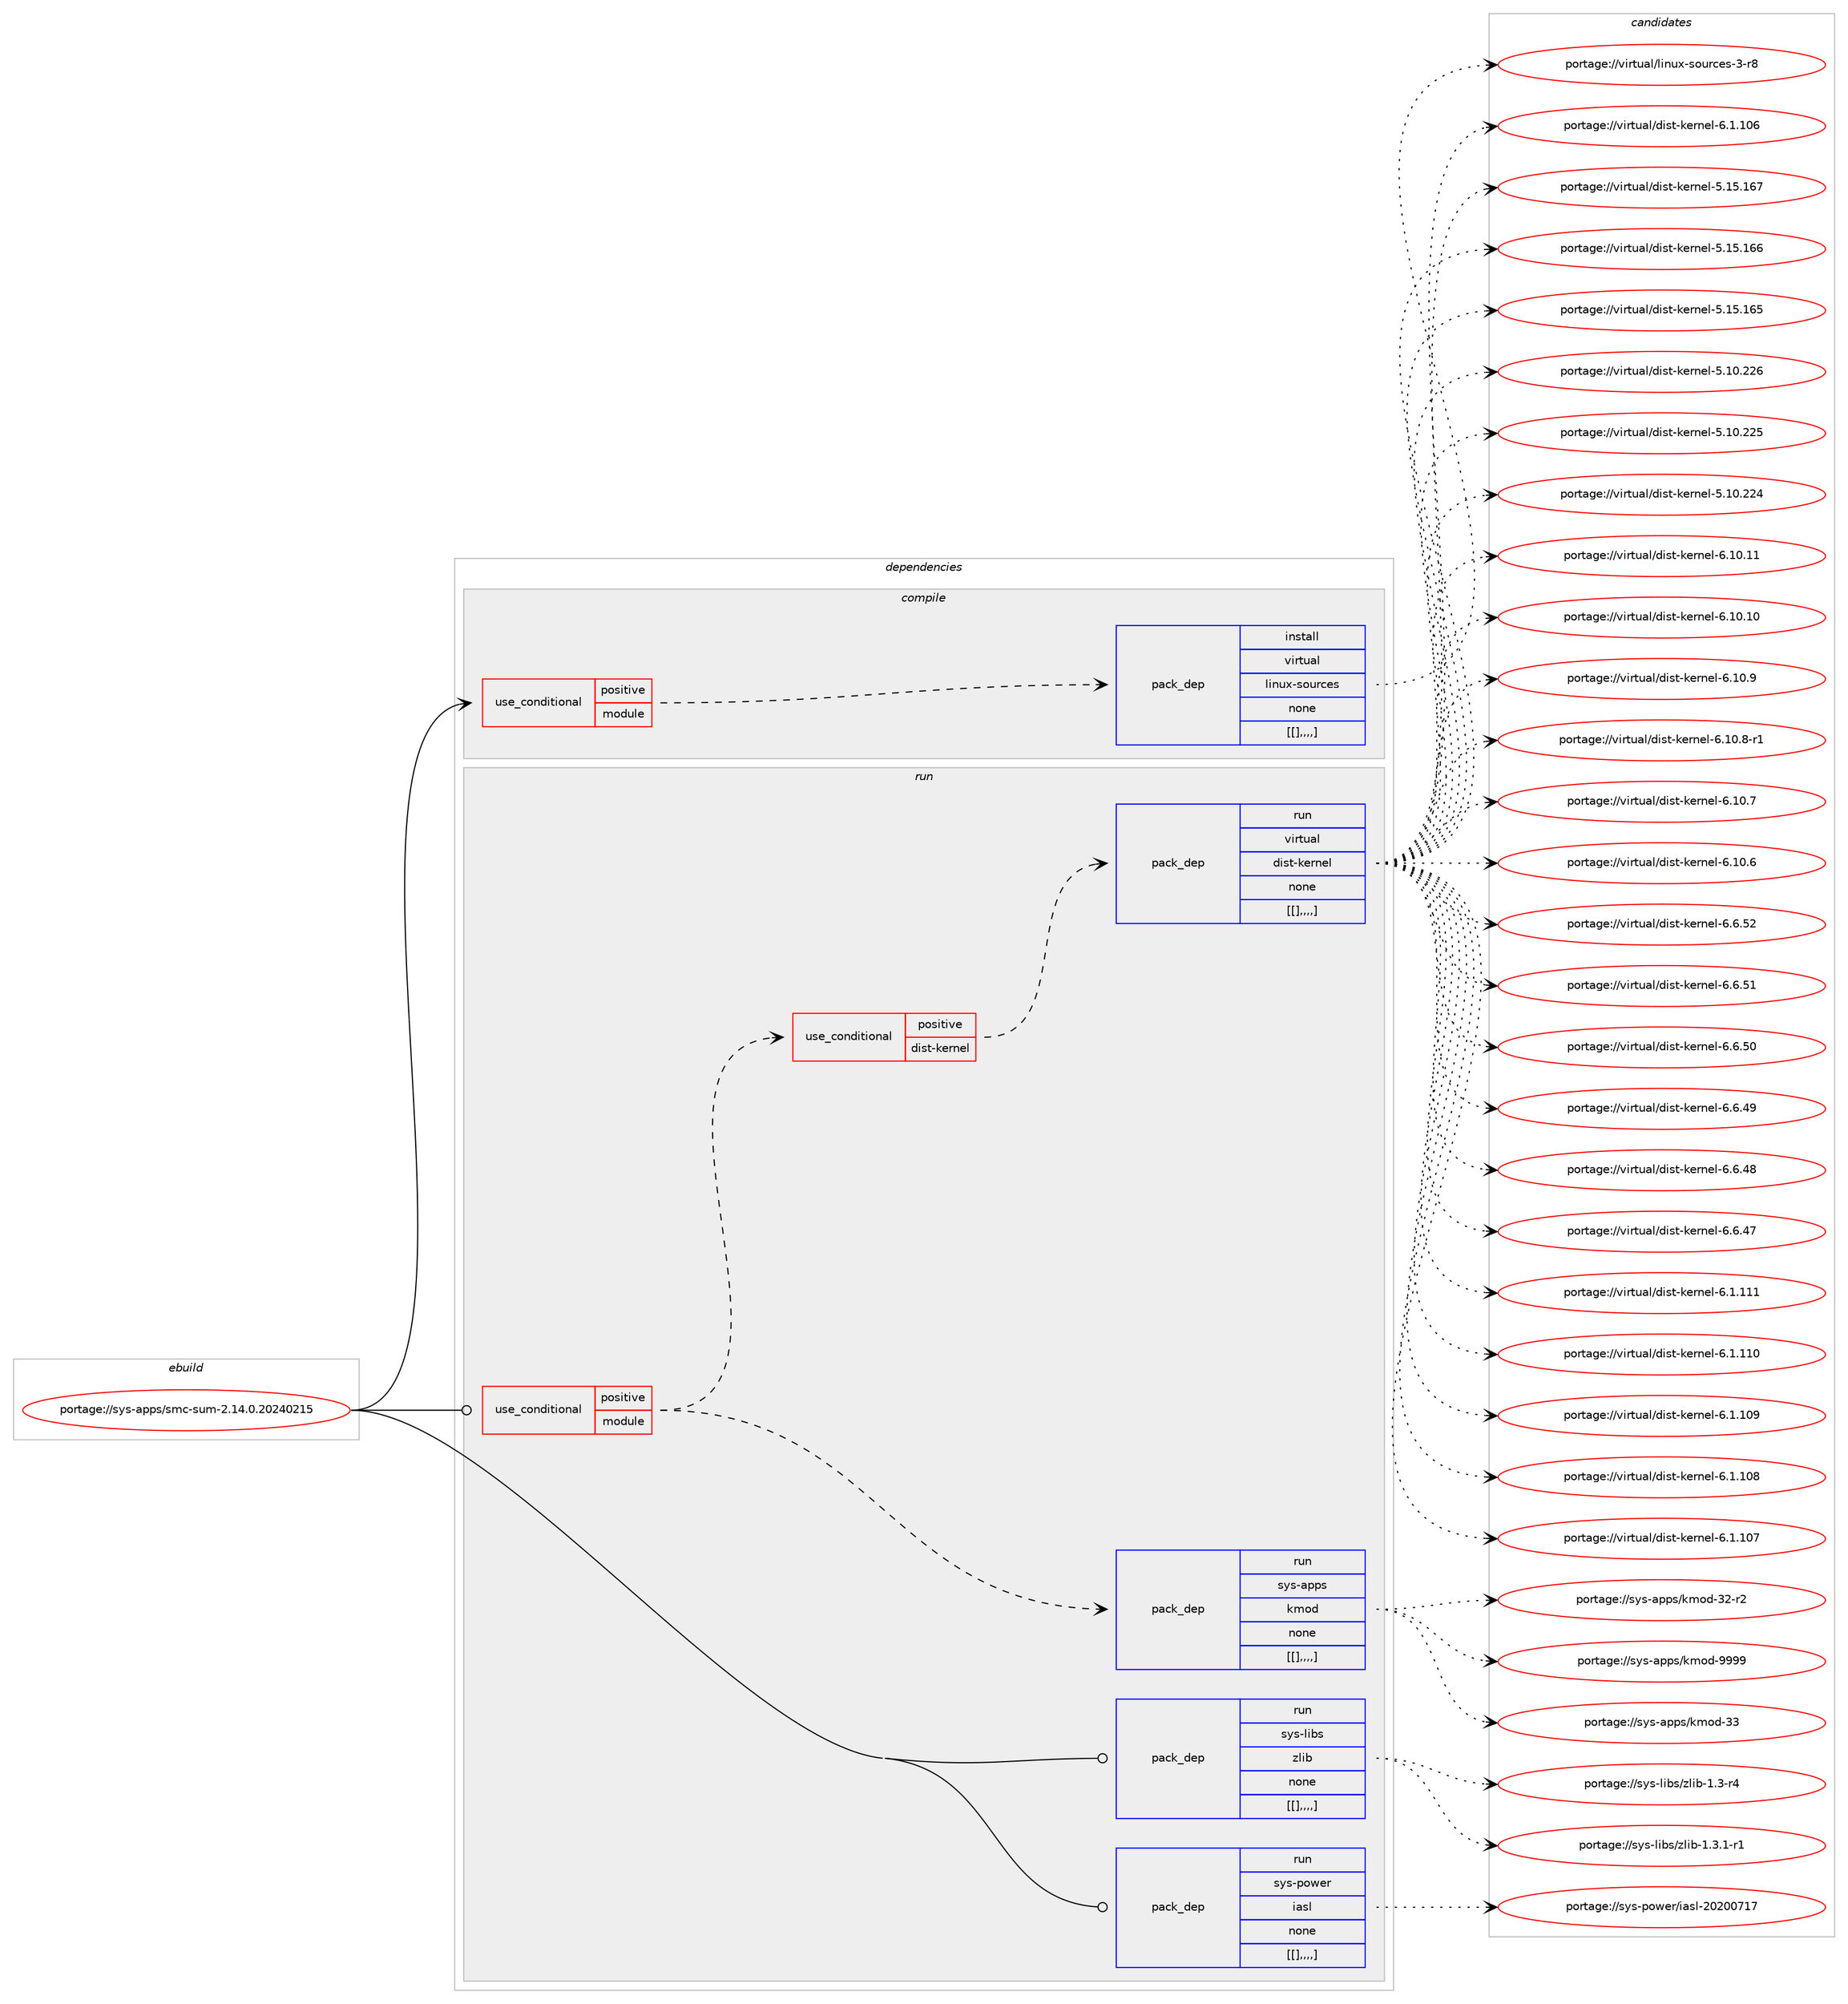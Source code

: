 digraph prolog {

# *************
# Graph options
# *************

newrank=true;
concentrate=true;
compound=true;
graph [rankdir=LR,fontname=Helvetica,fontsize=10,ranksep=1.5];#, ranksep=2.5, nodesep=0.2];
edge  [arrowhead=vee];
node  [fontname=Helvetica,fontsize=10];

# **********
# The ebuild
# **********

subgraph cluster_leftcol {
color=gray;
label=<<i>ebuild</i>>;
id [label="portage://sys-apps/smc-sum-2.14.0.20240215", color=red, width=4, href="../sys-apps/smc-sum-2.14.0.20240215.svg"];
}

# ****************
# The dependencies
# ****************

subgraph cluster_midcol {
color=gray;
label=<<i>dependencies</i>>;
subgraph cluster_compile {
fillcolor="#eeeeee";
style=filled;
label=<<i>compile</i>>;
subgraph cond115887 {
dependency433565 [label=<<TABLE BORDER="0" CELLBORDER="1" CELLSPACING="0" CELLPADDING="4"><TR><TD ROWSPAN="3" CELLPADDING="10">use_conditional</TD></TR><TR><TD>positive</TD></TR><TR><TD>module</TD></TR></TABLE>>, shape=none, color=red];
subgraph pack314734 {
dependency433566 [label=<<TABLE BORDER="0" CELLBORDER="1" CELLSPACING="0" CELLPADDING="4" WIDTH="220"><TR><TD ROWSPAN="6" CELLPADDING="30">pack_dep</TD></TR><TR><TD WIDTH="110">install</TD></TR><TR><TD>virtual</TD></TR><TR><TD>linux-sources</TD></TR><TR><TD>none</TD></TR><TR><TD>[[],,,,]</TD></TR></TABLE>>, shape=none, color=blue];
}
dependency433565:e -> dependency433566:w [weight=20,style="dashed",arrowhead="vee"];
}
id:e -> dependency433565:w [weight=20,style="solid",arrowhead="vee"];
}
subgraph cluster_compileandrun {
fillcolor="#eeeeee";
style=filled;
label=<<i>compile and run</i>>;
}
subgraph cluster_run {
fillcolor="#eeeeee";
style=filled;
label=<<i>run</i>>;
subgraph cond115888 {
dependency433567 [label=<<TABLE BORDER="0" CELLBORDER="1" CELLSPACING="0" CELLPADDING="4"><TR><TD ROWSPAN="3" CELLPADDING="10">use_conditional</TD></TR><TR><TD>positive</TD></TR><TR><TD>module</TD></TR></TABLE>>, shape=none, color=red];
subgraph pack314735 {
dependency433568 [label=<<TABLE BORDER="0" CELLBORDER="1" CELLSPACING="0" CELLPADDING="4" WIDTH="220"><TR><TD ROWSPAN="6" CELLPADDING="30">pack_dep</TD></TR><TR><TD WIDTH="110">run</TD></TR><TR><TD>sys-apps</TD></TR><TR><TD>kmod</TD></TR><TR><TD>none</TD></TR><TR><TD>[[],,,,]</TD></TR></TABLE>>, shape=none, color=blue];
}
dependency433567:e -> dependency433568:w [weight=20,style="dashed",arrowhead="vee"];
subgraph cond115889 {
dependency433569 [label=<<TABLE BORDER="0" CELLBORDER="1" CELLSPACING="0" CELLPADDING="4"><TR><TD ROWSPAN="3" CELLPADDING="10">use_conditional</TD></TR><TR><TD>positive</TD></TR><TR><TD>dist-kernel</TD></TR></TABLE>>, shape=none, color=red];
subgraph pack314736 {
dependency433570 [label=<<TABLE BORDER="0" CELLBORDER="1" CELLSPACING="0" CELLPADDING="4" WIDTH="220"><TR><TD ROWSPAN="6" CELLPADDING="30">pack_dep</TD></TR><TR><TD WIDTH="110">run</TD></TR><TR><TD>virtual</TD></TR><TR><TD>dist-kernel</TD></TR><TR><TD>none</TD></TR><TR><TD>[[],,,,]</TD></TR></TABLE>>, shape=none, color=blue];
}
dependency433569:e -> dependency433570:w [weight=20,style="dashed",arrowhead="vee"];
}
dependency433567:e -> dependency433569:w [weight=20,style="dashed",arrowhead="vee"];
}
id:e -> dependency433567:w [weight=20,style="solid",arrowhead="odot"];
subgraph pack314737 {
dependency433571 [label=<<TABLE BORDER="0" CELLBORDER="1" CELLSPACING="0" CELLPADDING="4" WIDTH="220"><TR><TD ROWSPAN="6" CELLPADDING="30">pack_dep</TD></TR><TR><TD WIDTH="110">run</TD></TR><TR><TD>sys-libs</TD></TR><TR><TD>zlib</TD></TR><TR><TD>none</TD></TR><TR><TD>[[],,,,]</TD></TR></TABLE>>, shape=none, color=blue];
}
id:e -> dependency433571:w [weight=20,style="solid",arrowhead="odot"];
subgraph pack314738 {
dependency433572 [label=<<TABLE BORDER="0" CELLBORDER="1" CELLSPACING="0" CELLPADDING="4" WIDTH="220"><TR><TD ROWSPAN="6" CELLPADDING="30">pack_dep</TD></TR><TR><TD WIDTH="110">run</TD></TR><TR><TD>sys-power</TD></TR><TR><TD>iasl</TD></TR><TR><TD>none</TD></TR><TR><TD>[[],,,,]</TD></TR></TABLE>>, shape=none, color=blue];
}
id:e -> dependency433572:w [weight=20,style="solid",arrowhead="odot"];
}
}

# **************
# The candidates
# **************

subgraph cluster_choices {
rank=same;
color=gray;
label=<<i>candidates</i>>;

subgraph choice314734 {
color=black;
nodesep=1;
choice1181051141161179710847108105110117120451151111171149910111545514511456 [label="portage://virtual/linux-sources-3-r8", color=red, width=4,href="../virtual/linux-sources-3-r8.svg"];
dependency433566:e -> choice1181051141161179710847108105110117120451151111171149910111545514511456:w [style=dotted,weight="100"];
}
subgraph choice314735 {
color=black;
nodesep=1;
choice1151211154597112112115471071091111004557575757 [label="portage://sys-apps/kmod-9999", color=red, width=4,href="../sys-apps/kmod-9999.svg"];
choice115121115459711211211547107109111100455151 [label="portage://sys-apps/kmod-33", color=red, width=4,href="../sys-apps/kmod-33.svg"];
choice1151211154597112112115471071091111004551504511450 [label="portage://sys-apps/kmod-32-r2", color=red, width=4,href="../sys-apps/kmod-32-r2.svg"];
dependency433568:e -> choice1151211154597112112115471071091111004557575757:w [style=dotted,weight="100"];
dependency433568:e -> choice115121115459711211211547107109111100455151:w [style=dotted,weight="100"];
dependency433568:e -> choice1151211154597112112115471071091111004551504511450:w [style=dotted,weight="100"];
}
subgraph choice314736 {
color=black;
nodesep=1;
choice1181051141161179710847100105115116451071011141101011084554464948464949 [label="portage://virtual/dist-kernel-6.10.11", color=red, width=4,href="../virtual/dist-kernel-6.10.11.svg"];
choice1181051141161179710847100105115116451071011141101011084554464948464948 [label="portage://virtual/dist-kernel-6.10.10", color=red, width=4,href="../virtual/dist-kernel-6.10.10.svg"];
choice11810511411611797108471001051151164510710111411010110845544649484657 [label="portage://virtual/dist-kernel-6.10.9", color=red, width=4,href="../virtual/dist-kernel-6.10.9.svg"];
choice118105114116117971084710010511511645107101114110101108455446494846564511449 [label="portage://virtual/dist-kernel-6.10.8-r1", color=red, width=4,href="../virtual/dist-kernel-6.10.8-r1.svg"];
choice11810511411611797108471001051151164510710111411010110845544649484655 [label="portage://virtual/dist-kernel-6.10.7", color=red, width=4,href="../virtual/dist-kernel-6.10.7.svg"];
choice11810511411611797108471001051151164510710111411010110845544649484654 [label="portage://virtual/dist-kernel-6.10.6", color=red, width=4,href="../virtual/dist-kernel-6.10.6.svg"];
choice11810511411611797108471001051151164510710111411010110845544654465350 [label="portage://virtual/dist-kernel-6.6.52", color=red, width=4,href="../virtual/dist-kernel-6.6.52.svg"];
choice11810511411611797108471001051151164510710111411010110845544654465349 [label="portage://virtual/dist-kernel-6.6.51", color=red, width=4,href="../virtual/dist-kernel-6.6.51.svg"];
choice11810511411611797108471001051151164510710111411010110845544654465348 [label="portage://virtual/dist-kernel-6.6.50", color=red, width=4,href="../virtual/dist-kernel-6.6.50.svg"];
choice11810511411611797108471001051151164510710111411010110845544654465257 [label="portage://virtual/dist-kernel-6.6.49", color=red, width=4,href="../virtual/dist-kernel-6.6.49.svg"];
choice11810511411611797108471001051151164510710111411010110845544654465256 [label="portage://virtual/dist-kernel-6.6.48", color=red, width=4,href="../virtual/dist-kernel-6.6.48.svg"];
choice11810511411611797108471001051151164510710111411010110845544654465255 [label="portage://virtual/dist-kernel-6.6.47", color=red, width=4,href="../virtual/dist-kernel-6.6.47.svg"];
choice1181051141161179710847100105115116451071011141101011084554464946494949 [label="portage://virtual/dist-kernel-6.1.111", color=red, width=4,href="../virtual/dist-kernel-6.1.111.svg"];
choice1181051141161179710847100105115116451071011141101011084554464946494948 [label="portage://virtual/dist-kernel-6.1.110", color=red, width=4,href="../virtual/dist-kernel-6.1.110.svg"];
choice1181051141161179710847100105115116451071011141101011084554464946494857 [label="portage://virtual/dist-kernel-6.1.109", color=red, width=4,href="../virtual/dist-kernel-6.1.109.svg"];
choice1181051141161179710847100105115116451071011141101011084554464946494856 [label="portage://virtual/dist-kernel-6.1.108", color=red, width=4,href="../virtual/dist-kernel-6.1.108.svg"];
choice1181051141161179710847100105115116451071011141101011084554464946494855 [label="portage://virtual/dist-kernel-6.1.107", color=red, width=4,href="../virtual/dist-kernel-6.1.107.svg"];
choice1181051141161179710847100105115116451071011141101011084554464946494854 [label="portage://virtual/dist-kernel-6.1.106", color=red, width=4,href="../virtual/dist-kernel-6.1.106.svg"];
choice118105114116117971084710010511511645107101114110101108455346495346495455 [label="portage://virtual/dist-kernel-5.15.167", color=red, width=4,href="../virtual/dist-kernel-5.15.167.svg"];
choice118105114116117971084710010511511645107101114110101108455346495346495454 [label="portage://virtual/dist-kernel-5.15.166", color=red, width=4,href="../virtual/dist-kernel-5.15.166.svg"];
choice118105114116117971084710010511511645107101114110101108455346495346495453 [label="portage://virtual/dist-kernel-5.15.165", color=red, width=4,href="../virtual/dist-kernel-5.15.165.svg"];
choice118105114116117971084710010511511645107101114110101108455346494846505054 [label="portage://virtual/dist-kernel-5.10.226", color=red, width=4,href="../virtual/dist-kernel-5.10.226.svg"];
choice118105114116117971084710010511511645107101114110101108455346494846505053 [label="portage://virtual/dist-kernel-5.10.225", color=red, width=4,href="../virtual/dist-kernel-5.10.225.svg"];
choice118105114116117971084710010511511645107101114110101108455346494846505052 [label="portage://virtual/dist-kernel-5.10.224", color=red, width=4,href="../virtual/dist-kernel-5.10.224.svg"];
dependency433570:e -> choice1181051141161179710847100105115116451071011141101011084554464948464949:w [style=dotted,weight="100"];
dependency433570:e -> choice1181051141161179710847100105115116451071011141101011084554464948464948:w [style=dotted,weight="100"];
dependency433570:e -> choice11810511411611797108471001051151164510710111411010110845544649484657:w [style=dotted,weight="100"];
dependency433570:e -> choice118105114116117971084710010511511645107101114110101108455446494846564511449:w [style=dotted,weight="100"];
dependency433570:e -> choice11810511411611797108471001051151164510710111411010110845544649484655:w [style=dotted,weight="100"];
dependency433570:e -> choice11810511411611797108471001051151164510710111411010110845544649484654:w [style=dotted,weight="100"];
dependency433570:e -> choice11810511411611797108471001051151164510710111411010110845544654465350:w [style=dotted,weight="100"];
dependency433570:e -> choice11810511411611797108471001051151164510710111411010110845544654465349:w [style=dotted,weight="100"];
dependency433570:e -> choice11810511411611797108471001051151164510710111411010110845544654465348:w [style=dotted,weight="100"];
dependency433570:e -> choice11810511411611797108471001051151164510710111411010110845544654465257:w [style=dotted,weight="100"];
dependency433570:e -> choice11810511411611797108471001051151164510710111411010110845544654465256:w [style=dotted,weight="100"];
dependency433570:e -> choice11810511411611797108471001051151164510710111411010110845544654465255:w [style=dotted,weight="100"];
dependency433570:e -> choice1181051141161179710847100105115116451071011141101011084554464946494949:w [style=dotted,weight="100"];
dependency433570:e -> choice1181051141161179710847100105115116451071011141101011084554464946494948:w [style=dotted,weight="100"];
dependency433570:e -> choice1181051141161179710847100105115116451071011141101011084554464946494857:w [style=dotted,weight="100"];
dependency433570:e -> choice1181051141161179710847100105115116451071011141101011084554464946494856:w [style=dotted,weight="100"];
dependency433570:e -> choice1181051141161179710847100105115116451071011141101011084554464946494855:w [style=dotted,weight="100"];
dependency433570:e -> choice1181051141161179710847100105115116451071011141101011084554464946494854:w [style=dotted,weight="100"];
dependency433570:e -> choice118105114116117971084710010511511645107101114110101108455346495346495455:w [style=dotted,weight="100"];
dependency433570:e -> choice118105114116117971084710010511511645107101114110101108455346495346495454:w [style=dotted,weight="100"];
dependency433570:e -> choice118105114116117971084710010511511645107101114110101108455346495346495453:w [style=dotted,weight="100"];
dependency433570:e -> choice118105114116117971084710010511511645107101114110101108455346494846505054:w [style=dotted,weight="100"];
dependency433570:e -> choice118105114116117971084710010511511645107101114110101108455346494846505053:w [style=dotted,weight="100"];
dependency433570:e -> choice118105114116117971084710010511511645107101114110101108455346494846505052:w [style=dotted,weight="100"];
}
subgraph choice314737 {
color=black;
nodesep=1;
choice115121115451081059811547122108105984549465146494511449 [label="portage://sys-libs/zlib-1.3.1-r1", color=red, width=4,href="../sys-libs/zlib-1.3.1-r1.svg"];
choice11512111545108105981154712210810598454946514511452 [label="portage://sys-libs/zlib-1.3-r4", color=red, width=4,href="../sys-libs/zlib-1.3-r4.svg"];
dependency433571:e -> choice115121115451081059811547122108105984549465146494511449:w [style=dotted,weight="100"];
dependency433571:e -> choice11512111545108105981154712210810598454946514511452:w [style=dotted,weight="100"];
}
subgraph choice314738 {
color=black;
nodesep=1;
choice115121115451121111191011144710597115108455048504848554955 [label="portage://sys-power/iasl-20200717", color=red, width=4,href="../sys-power/iasl-20200717.svg"];
dependency433572:e -> choice115121115451121111191011144710597115108455048504848554955:w [style=dotted,weight="100"];
}
}

}
